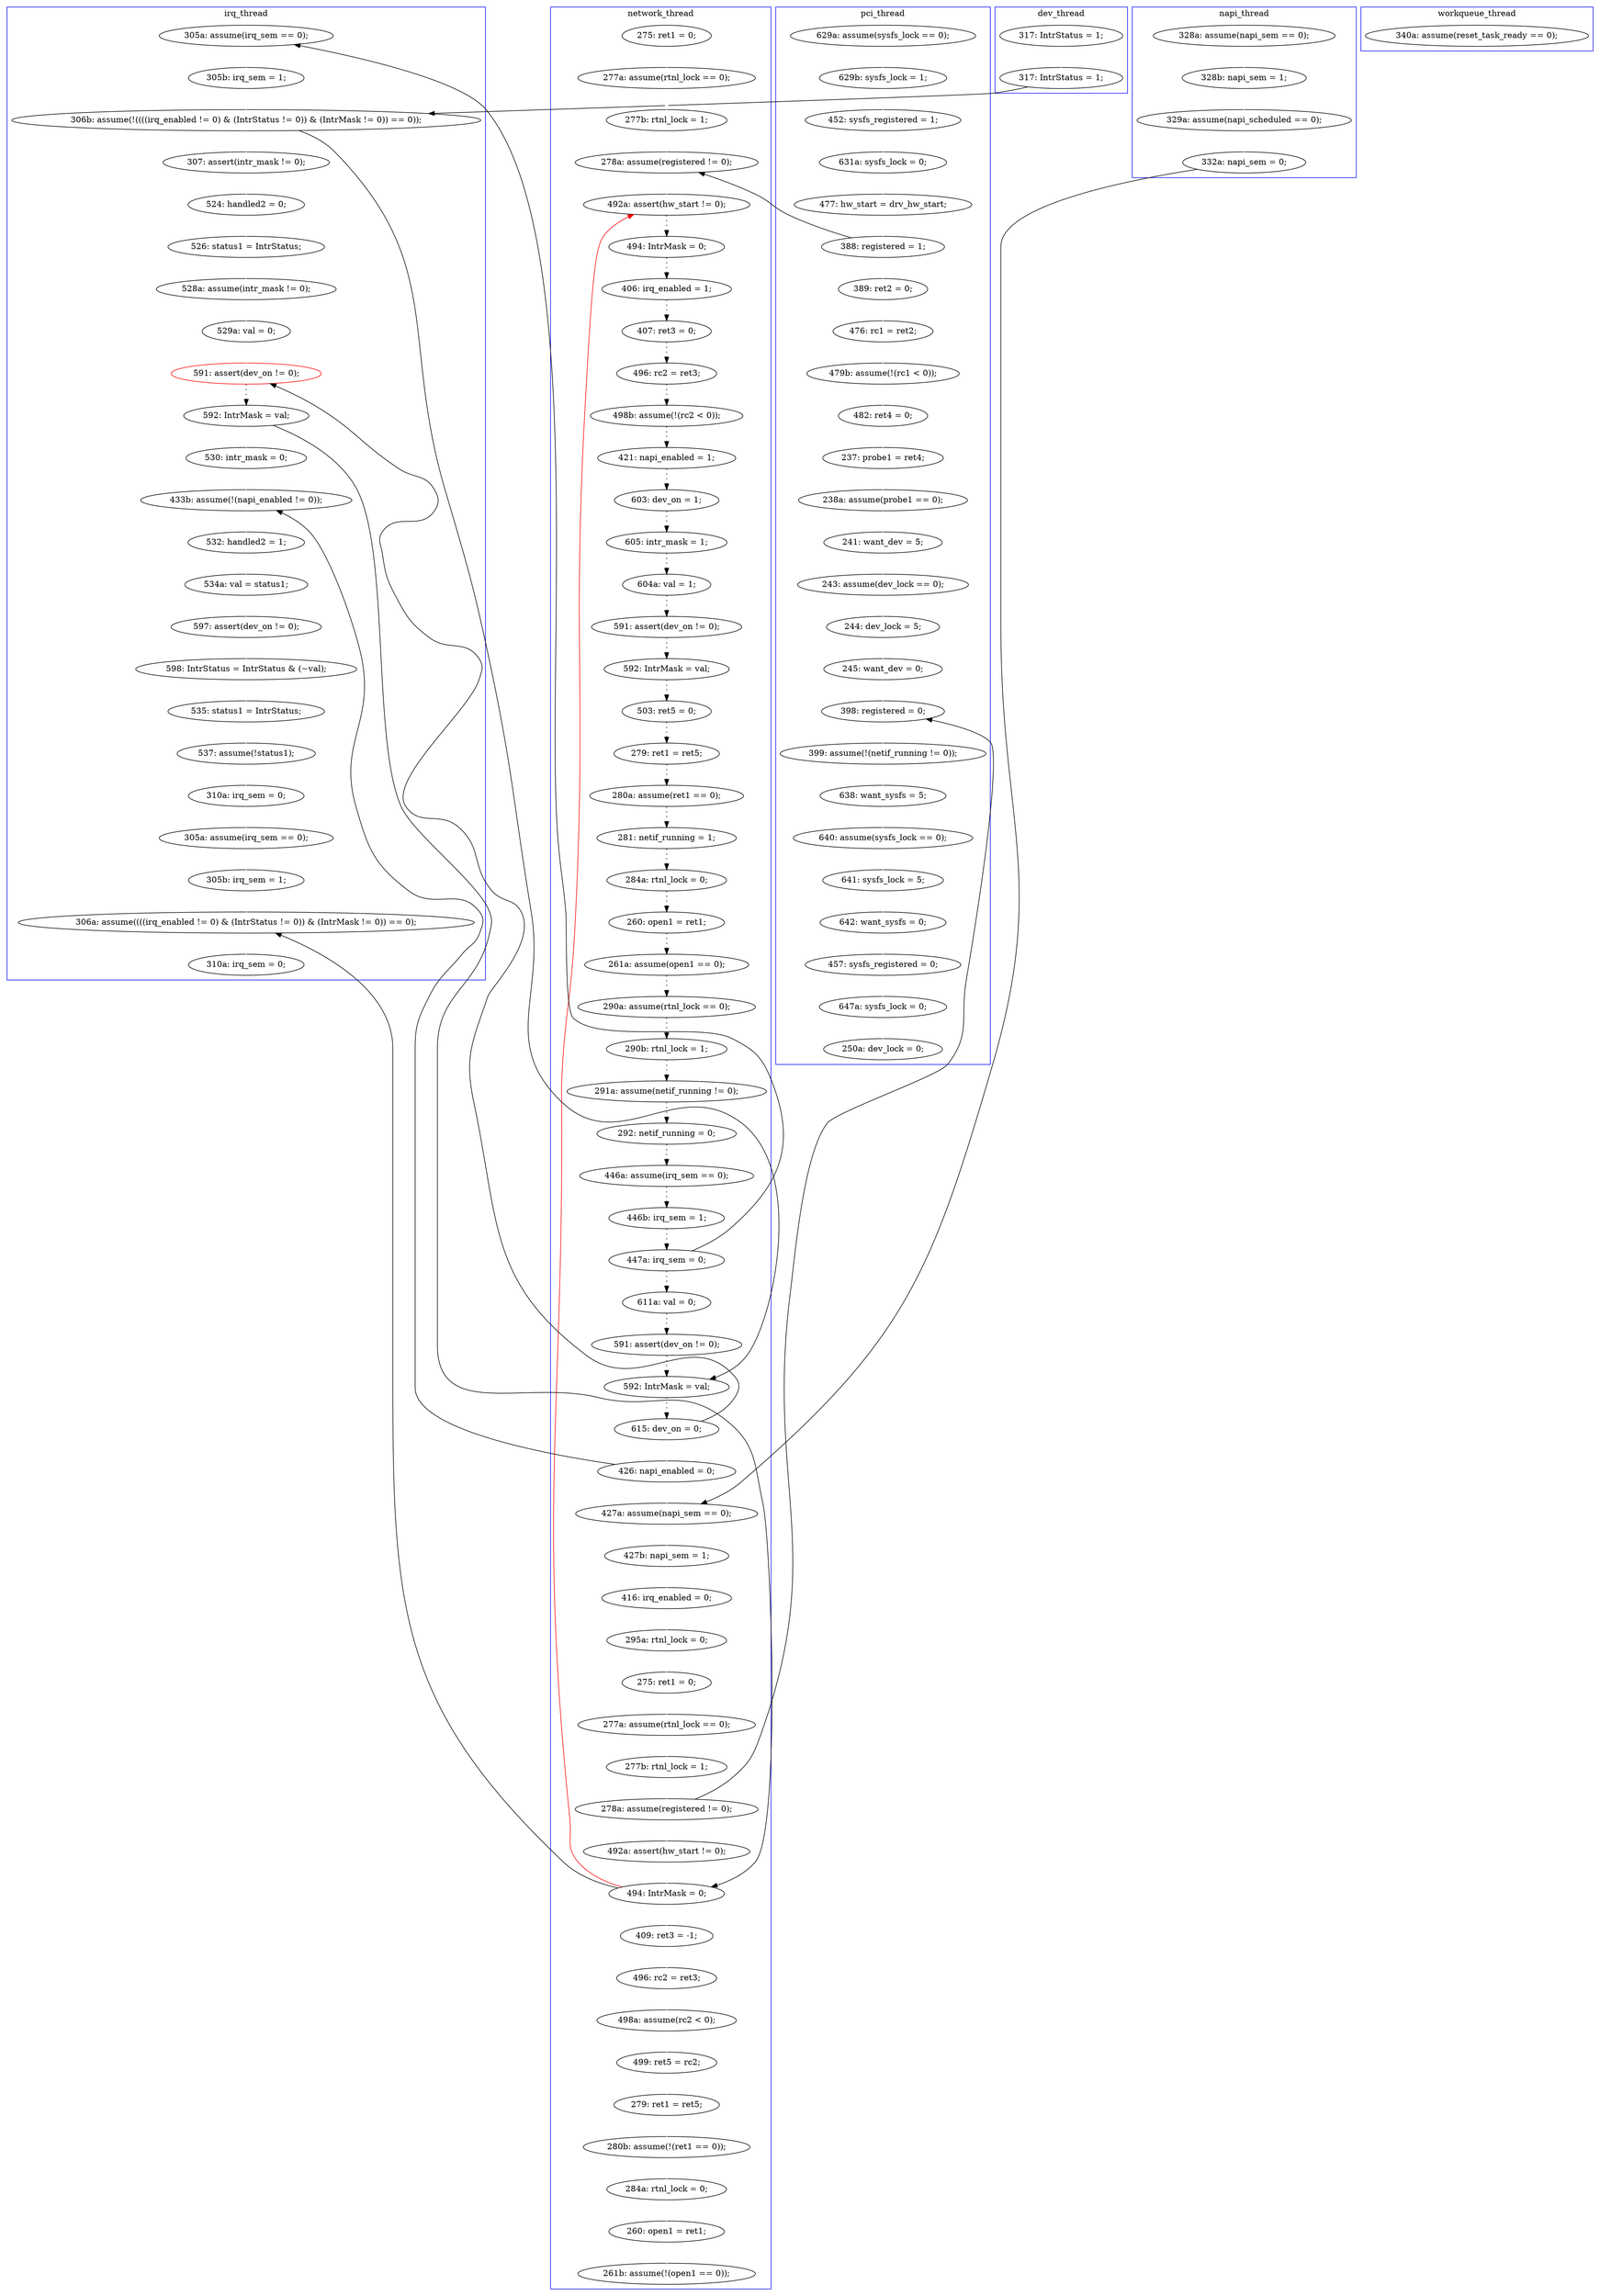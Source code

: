digraph Counterexample {
	67 -> 70 [color = black, style = dotted]
	108 -> 109 [color = white, style = solid]
	157 -> 158 [color = white, style = solid]
	228 -> 230 [color = white, style = solid]
	226 -> 252 [color = white, style = solid]
	91 -> 92 [color = black, style = dotted]
	236 -> 238 [color = white, style = solid]
	256 -> 280 [color = white, style = solid]
	143 -> 145 [color = black, style = dotted]
	205 -> 206 [color = white, style = solid]
	215 -> 58 [color = red, style = solid, constraint = false]
	29 -> 32 [color = white, style = solid]
	264 -> 266 [color = white, style = solid]
	267 -> 270 [color = white, style = solid]
	158 -> 160 [color = white, style = solid]
	235 -> 236 [color = white, style = solid]
	193 -> 215 [color = black, style = solid, constraint = false]
	244 -> 245 [color = white, style = solid]
	131 -> 137 [color = black, style = dotted]
	149 -> 152 [color = white, style = solid]
	36 -> 40 [color = white, style = solid]
	176 -> 199 [color = black, style = solid, constraint = false]
	257 -> 258 [color = white, style = solid]
	184 -> 186 [color = white, style = solid]
	140 -> 144 [color = white, style = solid]
	186 -> 193 [color = black, style = dotted]
	172 -> 180 [color = white, style = solid]
	160 -> 161 [color = white, style = solid]
	258 -> 261 [color = white, style = solid]
	116 -> 173 [color = white, style = solid]
	59 -> 65 [color = black, style = dotted]
	128 -> 131 [color = black, style = dotted]
	230 -> 244 [color = white, style = solid]
	32 -> 36 [color = white, style = solid]
	233 -> 235 [color = white, style = solid]
	134 -> 142 [color = white, style = solid]
	247 -> 250 [color = white, style = solid]
	165 -> 172 [color = white, style = solid]
	73 -> 77 [color = black, style = dotted]
	193 -> 195 [color = white, style = solid]
	28 -> 29 [color = white, style = solid]
	142 -> 144 [color = black, style = solid, constraint = false]
	137 -> 143 [color = black, style = dotted]
	114 -> 117 [color = black, style = dotted]
	222 -> 225 [color = white, style = solid]
	173 -> 177 [color = black, style = solid, constraint = false]
	89 -> 91 [color = black, style = dotted]
	119 -> 127 [color = black, style = dotted]
	52 -> 149 [color = white, style = solid]
	117 -> 119 [color = black, style = dotted]
	145 -> 147 [color = black, style = dotted]
	252 -> 255 [color = white, style = solid]
	206 -> 207 [color = white, style = solid]
	47 -> 48 [color = white, style = solid]
	215 -> 270 [color = black, style = solid, constraint = false]
	147 -> 186 [color = black, style = solid, constraint = false]
	152 -> 153 [color = white, style = solid]
	266 -> 267 [color = white, style = solid]
	82 -> 85 [color = black, style = dotted]
	232 -> 233 [color = white, style = solid]
	161 -> 162 [color = white, style = solid]
	162 -> 228 [color = white, style = solid]
	192 -> 205 [color = white, style = solid]
	153 -> 154 [color = white, style = solid]
	70 -> 73 [color = black, style = dotted]
	48 -> 53 [color = white, style = solid]
	42 -> 47 [color = white, style = solid]
	86 -> 89 [color = black, style = dotted]
	127 -> 128 [color = black, style = dotted]
	154 -> 157 [color = white, style = solid]
	209 -> 214 [color = white, style = solid]
	96 -> 113 [color = black, style = dotted]
	255 -> 257 [color = white, style = solid]
	131 -> 139 [color = black, style = solid, constraint = false]
	77 -> 78 [color = black, style = dotted]
	177 -> 178 [color = white, style = solid]
	250 -> 256 [color = white, style = solid]
	176 -> 177 [color = white, style = solid]
	262 -> 264 [color = white, style = solid]
	207 -> 209 [color = white, style = solid]
	180 -> 183 [color = white, style = solid]
	81 -> 82 [color = black, style = dotted]
	199 -> 232 [color = white, style = solid]
	270 -> 297 [color = white, style = solid]
	220 -> 222 [color = white, style = solid]
	78 -> 79 [color = black, style = dotted]
	215 -> 220 [color = white, style = solid]
	79 -> 81 [color = black, style = dotted]
	109 -> 116 [color = white, style = solid]
	51 -> 53 [color = black, style = solid, constraint = false]
	40 -> 51 [color = white, style = solid]
	58 -> 59 [color = black, style = dotted]
	51 -> 52 [color = white, style = solid]
	144 -> 145 [color = black, style = solid, constraint = false]
	93 -> 96 [color = black, style = dotted]
	85 -> 86 [color = black, style = dotted]
	209 -> 228 [color = black, style = solid, constraint = false]
	66 -> 67 [color = black, style = dotted]
	65 -> 66 [color = black, style = dotted]
	245 -> 246 [color = white, style = solid]
	144 -> 165 [color = white, style = solid]
	183 -> 184 [color = white, style = solid]
	246 -> 247 [color = white, style = solid]
	225 -> 226 [color = white, style = solid]
	238 -> 262 [color = white, style = solid]
	53 -> 58 [color = white, style = solid]
	178 -> 189 [color = white, style = solid]
	214 -> 215 [color = white, style = solid]
	195 -> 199 [color = white, style = solid]
	113 -> 114 [color = black, style = dotted]
	139 -> 140 [color = white, style = solid]
	189 -> 192 [color = white, style = solid]
	147 -> 176 [color = white, style = solid]
	92 -> 93 [color = black, style = dotted]
	subgraph cluster5 {
		label = workqueue_thread
		color = blue
		101  [label = "340a: assume(reset_task_ready == 0);"]
	}
	subgraph cluster7 {
		label = dev_thread
		color = blue
		142  [label = "317: IntrStatus = 1;"]
		134  [label = "317: IntrStatus = 1;"]
	}
	subgraph cluster4 {
		label = napi_thread
		color = blue
		116  [label = "329a: assume(napi_scheduled == 0);"]
		173  [label = "332a: napi_sem = 0;"]
		109  [label = "328b: napi_sem = 1;"]
		108  [label = "328a: assume(napi_sem == 0);"]
	}
	subgraph cluster1 {
		label = pci_thread
		color = blue
		256  [label = "647a: sysfs_lock = 0;"]
		51  [label = "388: registered = 1;"]
		162  [label = "245: want_dev = 0;"]
		244  [label = "638: want_sysfs = 5;"]
		152  [label = "479b: assume(!(rc1 < 0));"]
		160  [label = "243: assume(dev_lock == 0);"]
		154  [label = "237: probe1 = ret4;"]
		230  [label = "399: assume(!(netif_running != 0));"]
		247  [label = "642: want_sysfs = 0;"]
		28  [label = "629a: assume(sysfs_lock == 0);"]
		32  [label = "452: sysfs_registered = 1;"]
		245  [label = "640: assume(sysfs_lock == 0);"]
		36  [label = "631a: sysfs_lock = 0;"]
		158  [label = "241: want_dev = 5;"]
		161  [label = "244: dev_lock = 5;"]
		52  [label = "389: ret2 = 0;"]
		157  [label = "238a: assume(probe1 == 0);"]
		29  [label = "629b: sysfs_lock = 1;"]
		280  [label = "250a: dev_lock = 0;"]
		40  [label = "477: hw_start = drv_hw_start;"]
		246  [label = "641: sysfs_lock = 5;"]
		228  [label = "398: registered = 0;"]
		250  [label = "457: sysfs_registered = 0;"]
		153  [label = "482: ret4 = 0;"]
		149  [label = "476: rc1 = ret2;"]
	}
	subgraph cluster2 {
		label = network_thread
		color = blue
		189  [label = "416: irq_enabled = 0;"]
		53  [label = "278a: assume(registered != 0);"]
		147  [label = "615: dev_on = 0;"]
		79  [label = "604a: val = 1;"]
		127  [label = "446a: assume(irq_sem == 0);"]
		261  [label = "261b: assume(!(open1 == 0));"]
		92  [label = "284a: rtnl_lock = 0;"]
		59  [label = "494: IntrMask = 0;"]
		114  [label = "290b: rtnl_lock = 1;"]
		226  [label = "499: ret5 = rc2;"]
		47  [label = "277a: assume(rtnl_lock == 0);"]
		131  [label = "447a: irq_sem = 0;"]
		205  [label = "275: ret1 = 0;"]
		117  [label = "291a: assume(netif_running != 0);"]
		48  [label = "277b: rtnl_lock = 1;"]
		93  [label = "260: open1 = ret1;"]
		145  [label = "592: IntrMask = val;"]
		85  [label = "503: ret5 = 0;"]
		258  [label = "260: open1 = ret1;"]
		78  [label = "605: intr_mask = 1;"]
		73  [label = "421: napi_enabled = 1;"]
		67  [label = "496: rc2 = ret3;"]
		225  [label = "498a: assume(rc2 < 0);"]
		66  [label = "407: ret3 = 0;"]
		220  [label = "409: ret3 = -1;"]
		128  [label = "446b: irq_sem = 1;"]
		77  [label = "603: dev_on = 1;"]
		214  [label = "492a: assert(hw_start != 0);"]
		143  [label = "591: assert(dev_on != 0);"]
		176  [label = "426: napi_enabled = 0;"]
		177  [label = "427a: assume(napi_sem == 0);"]
		65  [label = "406: irq_enabled = 1;"]
		209  [label = "278a: assume(registered != 0);"]
		42  [label = "275: ret1 = 0;"]
		113  [label = "290a: assume(rtnl_lock == 0);"]
		137  [label = "611a: val = 0;"]
		81  [label = "591: assert(dev_on != 0);"]
		96  [label = "261a: assume(open1 == 0);"]
		86  [label = "279: ret1 = ret5;"]
		91  [label = "281: netif_running = 1;"]
		119  [label = "292: netif_running = 0;"]
		257  [label = "284a: rtnl_lock = 0;"]
		255  [label = "280b: assume(!(ret1 == 0));"]
		192  [label = "295a: rtnl_lock = 0;"]
		206  [label = "277a: assume(rtnl_lock == 0);"]
		70  [label = "498b: assume(!(rc2 < 0));"]
		178  [label = "427b: napi_sem = 1;"]
		215  [label = "494: IntrMask = 0;"]
		58  [label = "492a: assert(hw_start != 0);"]
		82  [label = "592: IntrMask = val;"]
		252  [label = "279: ret1 = ret5;"]
		222  [label = "496: rc2 = ret3;"]
		89  [label = "280a: assume(ret1 == 0);"]
		207  [label = "277b: rtnl_lock = 1;"]
	}
	subgraph cluster3 {
		label = irq_thread
		color = blue
		172  [label = "524: handled2 = 0;"]
		183  [label = "528a: assume(intr_mask != 0);"]
		180  [label = "526: status1 = IntrStatus;"]
		195  [label = "530: intr_mask = 0;"]
		236  [label = "598: IntrStatus = IntrStatus & (~val);"]
		193  [label = "592: IntrMask = val;"]
		266  [label = "305a: assume(irq_sem == 0);"]
		262  [label = "537: assume(!status1);"]
		199  [label = "433b: assume(!(napi_enabled != 0));"]
		140  [label = "305b: irq_sem = 1;"]
		144  [label = "306b: assume(!((((irq_enabled != 0) & (IntrStatus != 0)) & (IntrMask != 0)) == 0));"]
		233  [label = "534a: val = status1;"]
		184  [label = "529a: val = 0;"]
		264  [label = "310a: irq_sem = 0;"]
		232  [label = "532: handled2 = 1;"]
		165  [label = "307: assert(intr_mask != 0);"]
		186  [label = "591: assert(dev_on != 0);", color = red]
		270  [label = "306a: assume((((irq_enabled != 0) & (IntrStatus != 0)) & (IntrMask != 0)) == 0);"]
		238  [label = "535: status1 = IntrStatus;"]
		235  [label = "597: assert(dev_on != 0);"]
		267  [label = "305b: irq_sem = 1;"]
		139  [label = "305a: assume(irq_sem == 0);"]
		297  [label = "310a: irq_sem = 0;"]
	}
}
